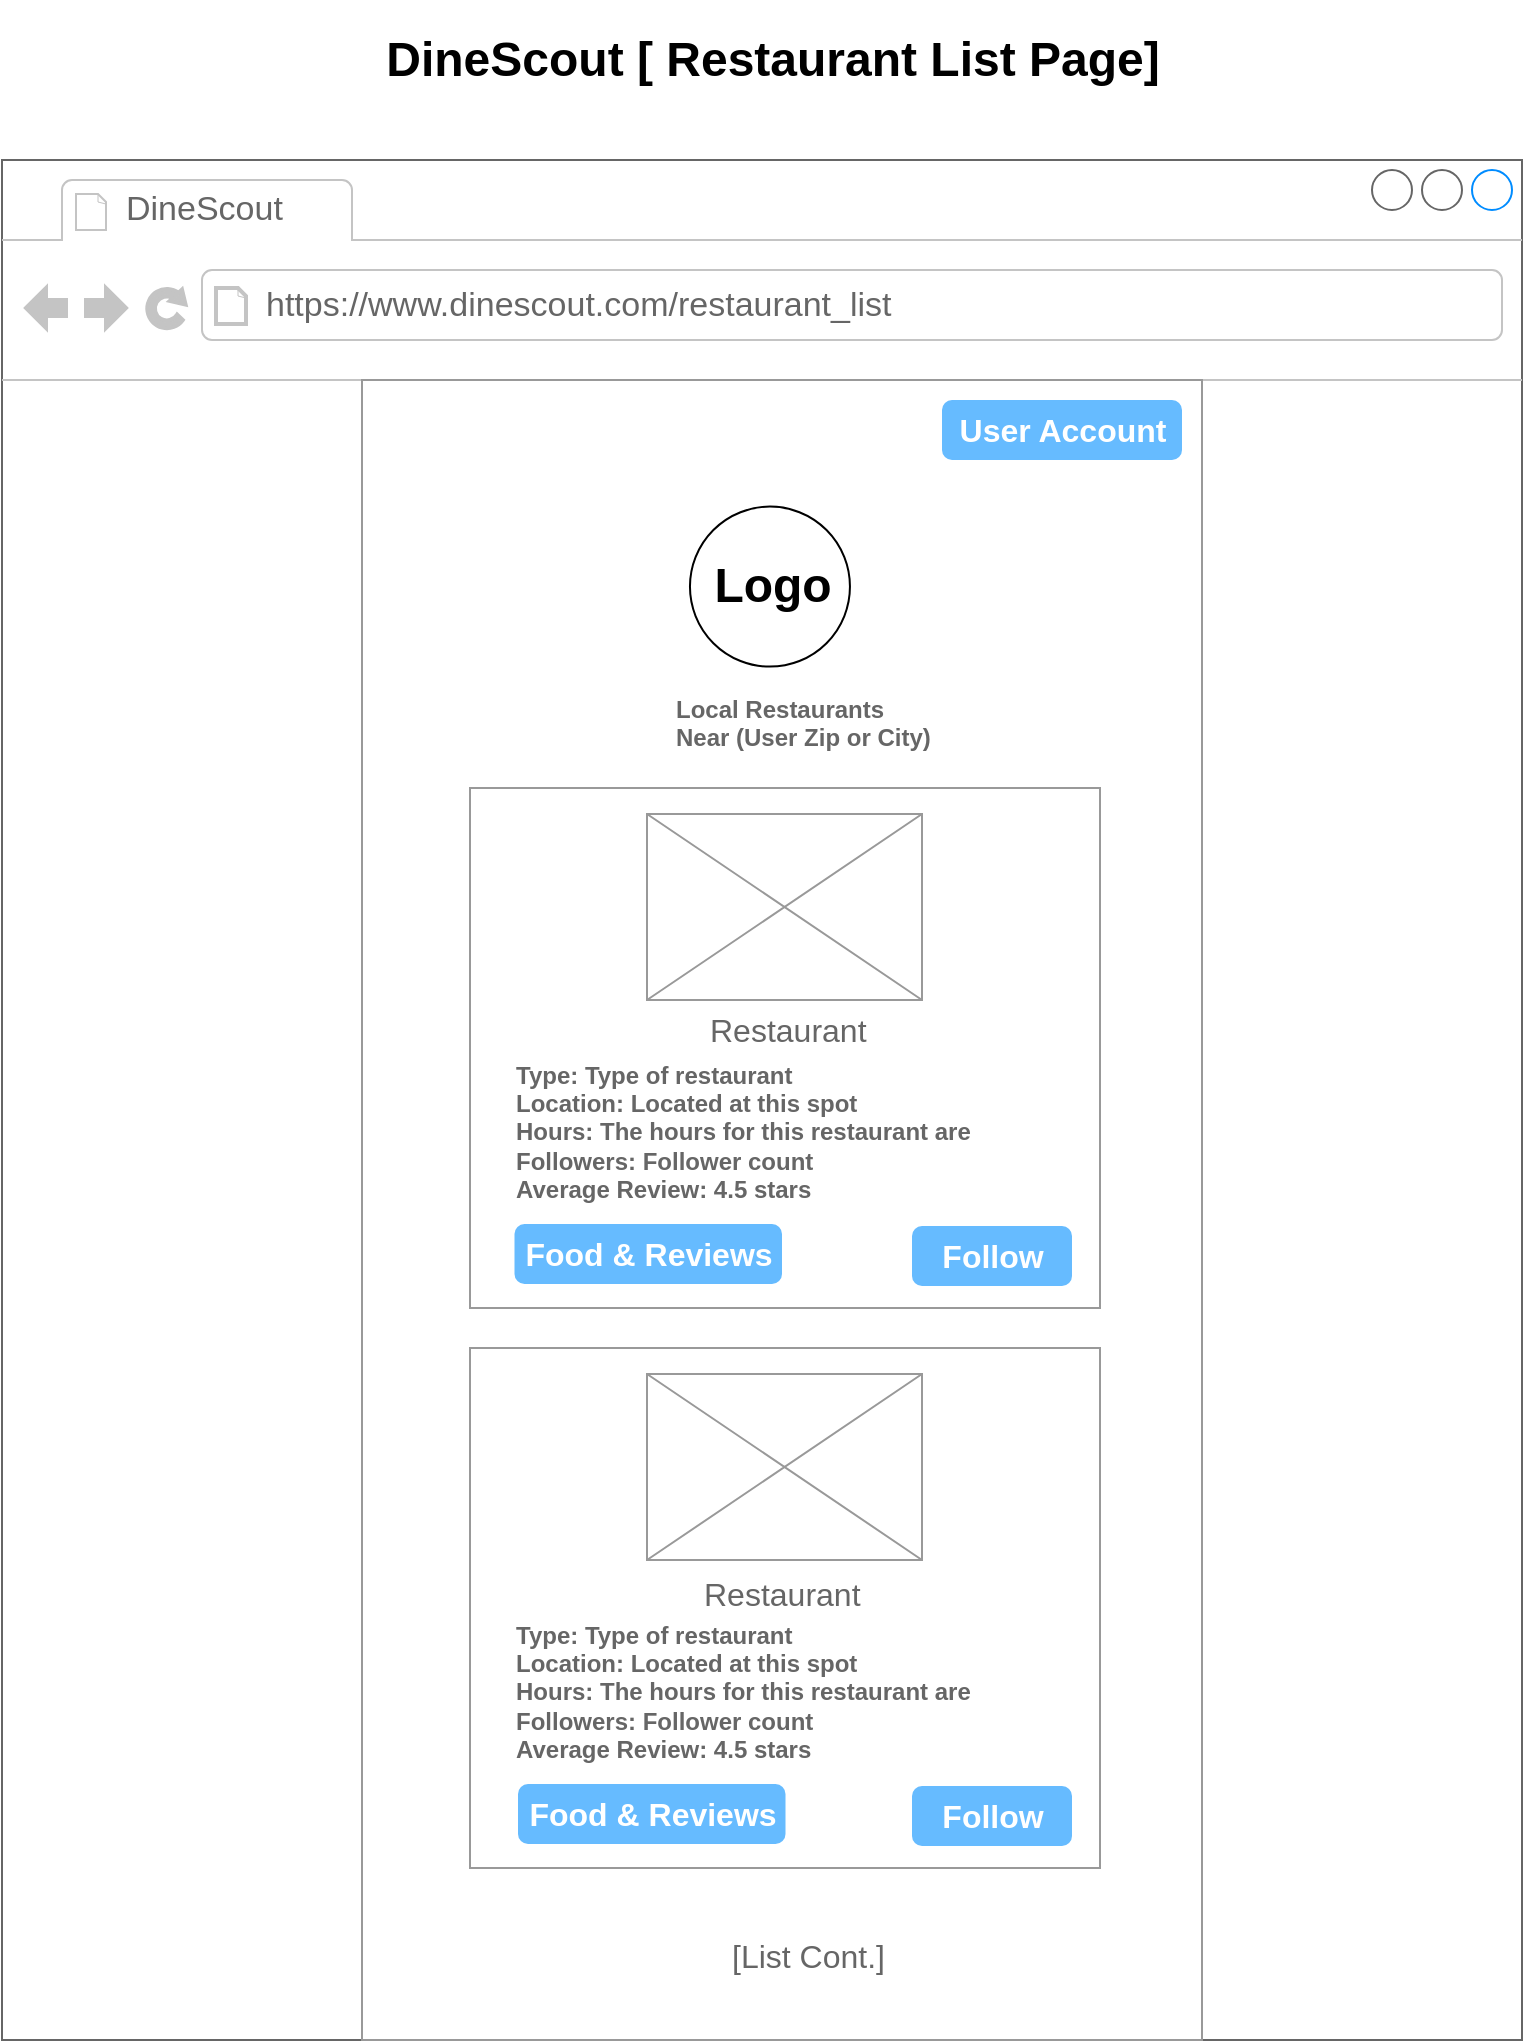 <mxfile version="24.8.0">
  <diagram name="Page-1" id="vOh5TNNyOhth_K3gHbft">
    <mxGraphModel dx="1498" dy="1097" grid="1" gridSize="10" guides="1" tooltips="1" connect="1" arrows="1" fold="1" page="1" pageScale="1" pageWidth="850" pageHeight="1100" math="0" shadow="0">
      <root>
        <mxCell id="0" />
        <mxCell id="1" parent="0" />
        <mxCell id="mBunoje7Lh60PfE4Df9u-1" value="" style="strokeWidth=1;shadow=0;dashed=0;align=center;html=1;shape=mxgraph.mockup.containers.browserWindow;rSize=0;strokeColor=#666666;strokeColor2=#008cff;strokeColor3=#c4c4c4;mainText=,;recursiveResize=0;" parent="1" vertex="1">
          <mxGeometry x="40" y="120" width="760" height="940" as="geometry" />
        </mxCell>
        <mxCell id="mBunoje7Lh60PfE4Df9u-2" value="DineScout" style="strokeWidth=1;shadow=0;dashed=0;align=center;html=1;shape=mxgraph.mockup.containers.anchor;fontSize=17;fontColor=#666666;align=left;whiteSpace=wrap;" parent="mBunoje7Lh60PfE4Df9u-1" vertex="1">
          <mxGeometry x="60" y="12" width="110" height="26" as="geometry" />
        </mxCell>
        <mxCell id="mBunoje7Lh60PfE4Df9u-3" value="https://www.dinescout.com/restaurant_list" style="strokeWidth=1;shadow=0;dashed=0;align=center;html=1;shape=mxgraph.mockup.containers.anchor;rSize=0;fontSize=17;fontColor=#666666;align=left;" parent="mBunoje7Lh60PfE4Df9u-1" vertex="1">
          <mxGeometry x="130" y="60" width="250" height="26" as="geometry" />
        </mxCell>
        <mxCell id="mBunoje7Lh60PfE4Df9u-4" value="" style="strokeWidth=1;shadow=0;dashed=0;align=center;html=1;shape=mxgraph.mockup.forms.rrect;rSize=0;strokeColor=#999999;fillColor=#ffffff;" parent="mBunoje7Lh60PfE4Df9u-1" vertex="1">
          <mxGeometry x="180" y="110" width="420" height="830" as="geometry" />
        </mxCell>
        <mxCell id="mBunoje7Lh60PfE4Df9u-5" value="&lt;b&gt;Local Restaurants&amp;nbsp;&lt;/b&gt;&lt;div&gt;&lt;b&gt;Near (User Zip or City)&lt;/b&gt;&lt;/div&gt;&lt;div&gt;&lt;b&gt;&lt;br&gt;&lt;/b&gt;&lt;/div&gt;" style="strokeWidth=1;shadow=0;dashed=0;align=center;html=1;shape=mxgraph.mockup.forms.anchor;fontSize=12;fontColor=#666666;align=left;resizeWidth=1;spacingLeft=0;" parent="mBunoje7Lh60PfE4Df9u-4" vertex="1">
          <mxGeometry width="273" height="40" relative="1" as="geometry">
            <mxPoint x="155" y="159" as="offset" />
          </mxGeometry>
        </mxCell>
        <mxCell id="mBunoje7Lh60PfE4Df9u-6" value="" style="strokeWidth=1;shadow=0;dashed=0;align=center;html=1;shape=mxgraph.mockup.forms.rrect;rSize=0;strokeColor=#999999;fontColor=#666666;align=left;spacingLeft=5;resizeWidth=1;" parent="mBunoje7Lh60PfE4Df9u-4" vertex="1">
          <mxGeometry width="315" height="260" relative="1" as="geometry">
            <mxPoint x="54" y="204" as="offset" />
          </mxGeometry>
        </mxCell>
        <mxCell id="mBunoje7Lh60PfE4Df9u-7" value="&lt;span style=&quot;font-size: 16px;&quot;&gt;Restaurant&lt;/span&gt;" style="strokeWidth=1;shadow=0;dashed=0;align=center;html=1;shape=mxgraph.mockup.forms.anchor;fontSize=12;fontColor=#666666;align=left;resizeWidth=1;spacingLeft=0;" parent="mBunoje7Lh60PfE4Df9u-4" vertex="1">
          <mxGeometry width="70" height="20" relative="1" as="geometry">
            <mxPoint x="172" y="315" as="offset" />
          </mxGeometry>
        </mxCell>
        <mxCell id="mBunoje7Lh60PfE4Df9u-8" value="" style="ellipse;whiteSpace=wrap;html=1;aspect=fixed;" parent="mBunoje7Lh60PfE4Df9u-4" vertex="1">
          <mxGeometry x="163.98" y="63.303" width="80" height="80" as="geometry" />
        </mxCell>
        <mxCell id="mBunoje7Lh60PfE4Df9u-9" value="Logo" style="text;strokeColor=none;fillColor=none;html=1;fontSize=24;fontStyle=1;verticalAlign=middle;align=center;" parent="mBunoje7Lh60PfE4Df9u-4" vertex="1">
          <mxGeometry x="100" y="80.61" width="210" height="45.39" as="geometry" />
        </mxCell>
        <mxCell id="mBunoje7Lh60PfE4Df9u-11" value="Follow" style="strokeWidth=1;shadow=0;dashed=0;align=center;html=1;shape=mxgraph.mockup.forms.rrect;rSize=5;strokeColor=none;fontColor=#ffffff;fillColor=#66bbff;fontSize=16;fontStyle=1;" parent="mBunoje7Lh60PfE4Df9u-4" vertex="1">
          <mxGeometry x="275" y="423.0" width="80" height="30" as="geometry" />
        </mxCell>
        <mxCell id="mBunoje7Lh60PfE4Df9u-12" value="" style="verticalLabelPosition=bottom;shadow=0;dashed=0;align=center;html=1;verticalAlign=top;strokeWidth=1;shape=mxgraph.mockup.graphics.simpleIcon;strokeColor=#999999;" parent="mBunoje7Lh60PfE4Df9u-4" vertex="1">
          <mxGeometry x="142.5" y="217" width="137.5" height="93" as="geometry" />
        </mxCell>
        <mxCell id="mBunoje7Lh60PfE4Df9u-23" value="&lt;div&gt;&lt;b&gt;Type: Type of restaurant&lt;/b&gt;&lt;/div&gt;&lt;div&gt;&lt;b&gt;Location: Located at this spot&lt;/b&gt;&lt;/div&gt;&lt;div&gt;&lt;b&gt;Hours: The hours for this restaurant are&lt;/b&gt;&lt;/div&gt;&lt;div&gt;&lt;b&gt;Followers: Follower count&lt;/b&gt;&lt;/div&gt;&lt;div&gt;&lt;b&gt;Average Review: 4.5 stars&lt;/b&gt;&lt;/div&gt;" style="strokeWidth=1;shadow=0;dashed=0;align=center;html=1;shape=mxgraph.mockup.forms.anchor;fontSize=12;fontColor=#666666;align=left;resizeWidth=1;spacingLeft=0;perimeterSpacing=5;" parent="mBunoje7Lh60PfE4Df9u-4" vertex="1">
          <mxGeometry x="74.75" y="356" width="273" height="40" as="geometry" />
        </mxCell>
        <mxCell id="mBunoje7Lh60PfE4Df9u-25" value="User Account" style="strokeWidth=1;shadow=0;dashed=0;align=center;html=1;shape=mxgraph.mockup.forms.rrect;rSize=5;strokeColor=none;fontColor=#ffffff;fillColor=#66bbff;fontSize=16;fontStyle=1;" parent="mBunoje7Lh60PfE4Df9u-4" vertex="1">
          <mxGeometry x="290" y="10" width="120" height="30" as="geometry" />
        </mxCell>
        <mxCell id="mBunoje7Lh60PfE4Df9u-28" value="Food &amp;amp; Reviews" style="strokeWidth=1;shadow=0;dashed=0;align=center;html=1;shape=mxgraph.mockup.forms.rrect;rSize=5;strokeColor=none;fontColor=#ffffff;fillColor=#66bbff;fontSize=16;fontStyle=1;" parent="mBunoje7Lh60PfE4Df9u-4" vertex="1">
          <mxGeometry x="76.25" y="422" width="133.75" height="30" as="geometry" />
        </mxCell>
        <mxCell id="mBunoje7Lh60PfE4Df9u-35" value="&lt;span style=&quot;font-size: 16px;&quot;&gt;[List Cont.]&lt;/span&gt;" style="strokeWidth=1;shadow=0;dashed=0;align=center;html=1;shape=mxgraph.mockup.forms.anchor;fontSize=12;fontColor=#666666;align=left;resizeWidth=1;spacingLeft=0;" parent="mBunoje7Lh60PfE4Df9u-4" vertex="1">
          <mxGeometry x="183.25" y="778" width="70" height="20" as="geometry" />
        </mxCell>
        <mxCell id="mBunoje7Lh60PfE4Df9u-22" value="DineScout [ Restaurant&amp;nbsp;List Page]" style="text;strokeColor=none;fillColor=none;html=1;fontSize=24;fontStyle=1;verticalAlign=middle;align=center;" parent="1" vertex="1">
          <mxGeometry x="375" y="40" width="100" height="60" as="geometry" />
        </mxCell>
        <mxCell id="mBunoje7Lh60PfE4Df9u-29" value="" style="strokeWidth=1;shadow=0;dashed=0;align=center;html=1;shape=mxgraph.mockup.forms.rrect;rSize=0;strokeColor=#999999;fontColor=#666666;align=left;spacingLeft=5;resizeWidth=1;" parent="1" vertex="1">
          <mxGeometry x="274" y="714" width="315" height="260" as="geometry" />
        </mxCell>
        <mxCell id="mBunoje7Lh60PfE4Df9u-31" value="Follow" style="strokeWidth=1;shadow=0;dashed=0;align=center;html=1;shape=mxgraph.mockup.forms.rrect;rSize=5;strokeColor=none;fontColor=#ffffff;fillColor=#66bbff;fontSize=16;fontStyle=1;" parent="1" vertex="1">
          <mxGeometry x="495" y="933" width="80" height="30" as="geometry" />
        </mxCell>
        <mxCell id="mBunoje7Lh60PfE4Df9u-32" value="" style="verticalLabelPosition=bottom;shadow=0;dashed=0;align=center;html=1;verticalAlign=top;strokeWidth=1;shape=mxgraph.mockup.graphics.simpleIcon;strokeColor=#999999;" parent="1" vertex="1">
          <mxGeometry x="362.5" y="727" width="137.5" height="93" as="geometry" />
        </mxCell>
        <mxCell id="mBunoje7Lh60PfE4Df9u-33" value="&lt;div&gt;&lt;b&gt;Type: Type of restaurant&lt;/b&gt;&lt;/div&gt;&lt;div&gt;&lt;b&gt;Location: Located at this spot&lt;/b&gt;&lt;/div&gt;&lt;div&gt;&lt;b&gt;Hours: The hours for this restaurant are&lt;/b&gt;&lt;/div&gt;&lt;div&gt;&lt;b&gt;Followers: Follower count&lt;/b&gt;&lt;/div&gt;&lt;div&gt;&lt;b&gt;Average Review: 4.5 stars&lt;/b&gt;&lt;/div&gt;" style="strokeWidth=1;shadow=0;dashed=0;align=center;html=1;shape=mxgraph.mockup.forms.anchor;fontSize=12;fontColor=#666666;align=left;resizeWidth=1;spacingLeft=0;perimeterSpacing=5;" parent="1" vertex="1">
          <mxGeometry x="294.75" y="866" width="273" height="40" as="geometry" />
        </mxCell>
        <mxCell id="mBunoje7Lh60PfE4Df9u-36" value="&lt;span style=&quot;font-size: 16px;&quot;&gt;Restaurant&lt;/span&gt;" style="strokeWidth=1;shadow=0;dashed=0;align=center;html=1;shape=mxgraph.mockup.forms.anchor;fontSize=12;fontColor=#666666;align=left;resizeWidth=1;spacingLeft=0;" parent="1" vertex="1">
          <mxGeometry x="389.25" y="827" width="70" height="20" as="geometry" />
        </mxCell>
        <mxCell id="yBYwxUoeixWt2LvW7EVa-1" value="Food &amp;amp; Reviews" style="strokeWidth=1;shadow=0;dashed=0;align=center;html=1;shape=mxgraph.mockup.forms.rrect;rSize=5;strokeColor=none;fontColor=#ffffff;fillColor=#66bbff;fontSize=16;fontStyle=1;" vertex="1" parent="1">
          <mxGeometry x="298" y="932" width="133.75" height="30" as="geometry" />
        </mxCell>
      </root>
    </mxGraphModel>
  </diagram>
</mxfile>
